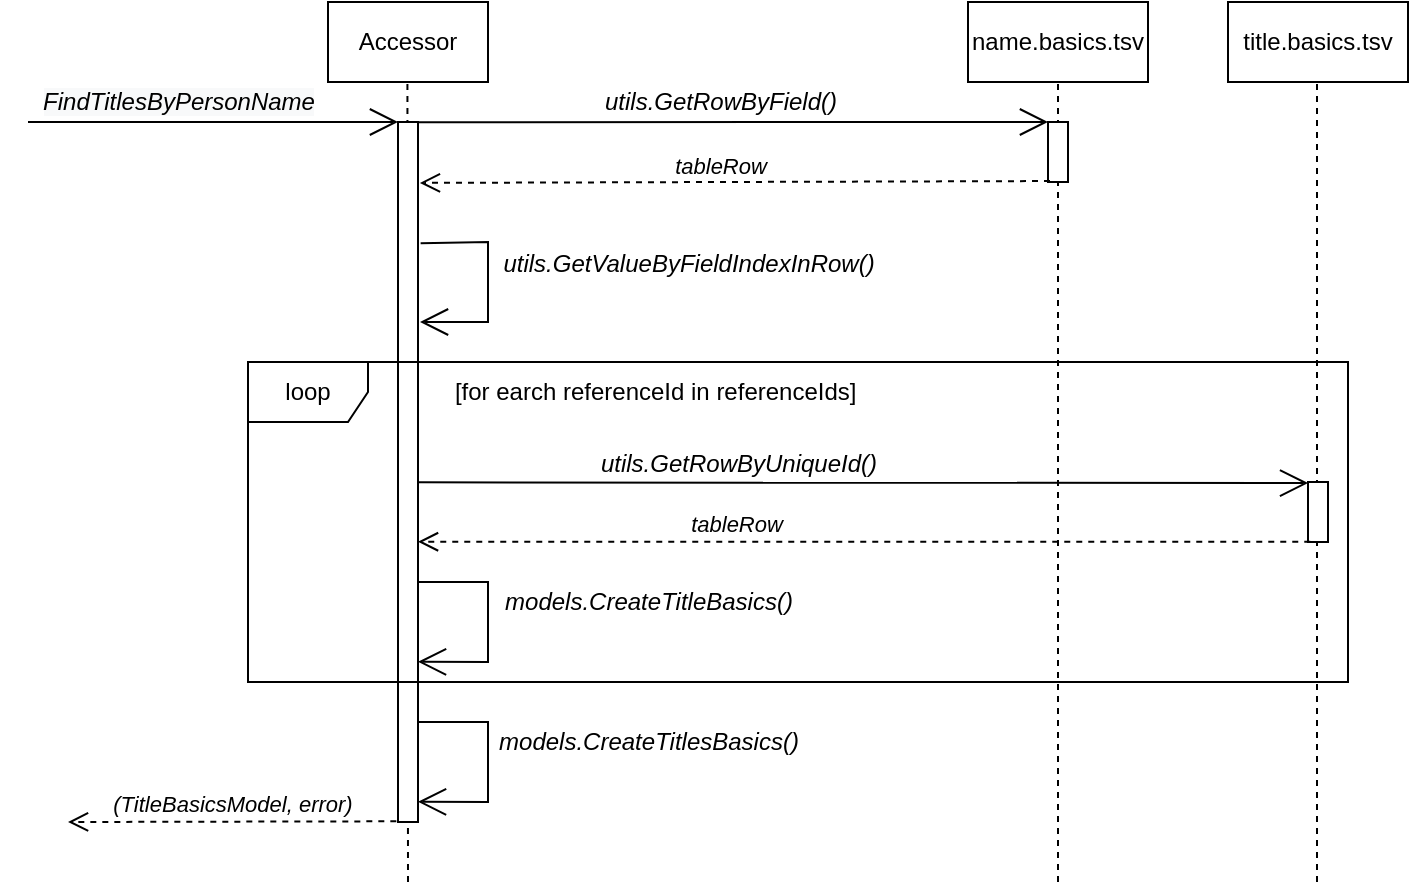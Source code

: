 <mxfile version="20.5.3" type="device"><diagram id="uNT4ILK1dZOWFmPcDDtw" name="Page-1"><mxGraphModel dx="-924" dy="313" grid="1" gridSize="10" guides="1" tooltips="1" connect="1" arrows="1" fold="1" page="1" pageScale="1" pageWidth="827" pageHeight="1169" math="0" shadow="0"><root><mxCell id="0"/><mxCell id="1" parent="0"/><mxCell id="l7aoYSIe-ksm7_a5B1bi-49" value="" style="endArrow=none;dashed=1;html=1;rounded=0;" edge="1" parent="1" target="l7aoYSIe-ksm7_a5B1bi-31"><mxGeometry width="50" height="50" relative="1" as="geometry"><mxPoint x="2185" y="450" as="sourcePoint"/><mxPoint x="2230" y="420" as="targetPoint"/></mxGeometry></mxCell><mxCell id="l7aoYSIe-ksm7_a5B1bi-50" value="" style="endArrow=none;dashed=1;html=1;rounded=0;" edge="1" parent="1"><mxGeometry width="50" height="50" relative="1" as="geometry"><mxPoint x="2314.5" y="450" as="sourcePoint"/><mxPoint x="2314.5" y="50" as="targetPoint"/></mxGeometry></mxCell><mxCell id="l7aoYSIe-ksm7_a5B1bi-25" value="Accessor" style="rounded=0;whiteSpace=wrap;html=1;" vertex="1" parent="1"><mxGeometry x="1820" y="10" width="80" height="40" as="geometry"/></mxCell><mxCell id="l7aoYSIe-ksm7_a5B1bi-26" value="" style="endArrow=none;dashed=1;html=1;rounded=0;startArrow=none;" edge="1" parent="1"><mxGeometry width="50" height="50" relative="1" as="geometry"><mxPoint x="1860" y="450" as="sourcePoint"/><mxPoint x="1859.71" y="50" as="targetPoint"/></mxGeometry></mxCell><mxCell id="l7aoYSIe-ksm7_a5B1bi-27" value="" style="html=1;points=[];perimeter=orthogonalPerimeter;" vertex="1" parent="1"><mxGeometry x="1855" y="70" width="10" height="350" as="geometry"/></mxCell><mxCell id="l7aoYSIe-ksm7_a5B1bi-28" value="&lt;i&gt;(TitleBasicsModel, error)&lt;/i&gt;" style="html=1;verticalAlign=bottom;endArrow=open;dashed=1;endSize=8;rounded=0;exitX=-0.084;exitY=0.999;exitDx=0;exitDy=0;exitPerimeter=0;" edge="1" parent="1" source="l7aoYSIe-ksm7_a5B1bi-27"><mxGeometry relative="1" as="geometry"><mxPoint x="1850" y="270" as="sourcePoint"/><mxPoint x="1690" y="420" as="targetPoint"/><Array as="points"/></mxGeometry></mxCell><mxCell id="l7aoYSIe-ksm7_a5B1bi-29" value="" style="endArrow=open;endFill=1;endSize=12;html=1;rounded=0;" edge="1" parent="1"><mxGeometry width="160" relative="1" as="geometry"><mxPoint x="1670" y="70" as="sourcePoint"/><mxPoint x="1855" y="70" as="targetPoint"/></mxGeometry></mxCell><mxCell id="l7aoYSIe-ksm7_a5B1bi-30" value="&lt;span style=&quot;font-size: 12px; text-align: left; background-color: rgb(248, 249, 250);&quot;&gt;&lt;i&gt;FindTitlesByPersonName&lt;/i&gt;&lt;/span&gt;" style="edgeLabel;html=1;align=center;verticalAlign=middle;resizable=0;points=[];" vertex="1" connectable="0" parent="l7aoYSIe-ksm7_a5B1bi-29"><mxGeometry x="-0.197" relative="1" as="geometry"><mxPoint y="-10" as="offset"/></mxGeometry></mxCell><mxCell id="l7aoYSIe-ksm7_a5B1bi-31" value="name.basics.tsv" style="rounded=0;whiteSpace=wrap;html=1;" vertex="1" parent="1"><mxGeometry x="2140" y="10" width="90" height="40" as="geometry"/></mxCell><mxCell id="l7aoYSIe-ksm7_a5B1bi-32" value="title.basics.tsv" style="rounded=0;whiteSpace=wrap;html=1;" vertex="1" parent="1"><mxGeometry x="2270" y="10" width="90" height="40" as="geometry"/></mxCell><mxCell id="l7aoYSIe-ksm7_a5B1bi-33" value="" style="html=1;points=[];perimeter=orthogonalPerimeter;" vertex="1" parent="1"><mxGeometry x="2310" y="250" width="10" height="30" as="geometry"/></mxCell><mxCell id="l7aoYSIe-ksm7_a5B1bi-34" value="" style="html=1;points=[];perimeter=orthogonalPerimeter;" vertex="1" parent="1"><mxGeometry x="2180" y="70" width="10" height="30" as="geometry"/></mxCell><mxCell id="l7aoYSIe-ksm7_a5B1bi-35" value="" style="endArrow=open;endFill=1;endSize=12;html=1;rounded=0;exitX=1.036;exitY=0.008;exitDx=0;exitDy=0;exitPerimeter=0;" edge="1" parent="1"><mxGeometry width="160" relative="1" as="geometry"><mxPoint x="1865" y="70.078" as="sourcePoint"/><mxPoint x="2180" y="70" as="targetPoint"/><Array as="points"/></mxGeometry></mxCell><mxCell id="l7aoYSIe-ksm7_a5B1bi-36" value="&lt;i style=&quot;font-size: 12px; text-align: left;&quot;&gt;utils.GetRowByField()&lt;/i&gt;" style="edgeLabel;html=1;align=center;verticalAlign=middle;resizable=0;points=[];" vertex="1" connectable="0" parent="l7aoYSIe-ksm7_a5B1bi-35"><mxGeometry x="-0.197" relative="1" as="geometry"><mxPoint x="24" y="-10" as="offset"/></mxGeometry></mxCell><mxCell id="l7aoYSIe-ksm7_a5B1bi-37" value="&lt;i&gt;tableRow&lt;/i&gt;" style="html=1;verticalAlign=bottom;endArrow=open;dashed=1;endSize=8;rounded=0;entryX=1.095;entryY=0.087;entryDx=0;entryDy=0;entryPerimeter=0;exitX=0.1;exitY=0.984;exitDx=0;exitDy=0;exitPerimeter=0;" edge="1" parent="1" source="l7aoYSIe-ksm7_a5B1bi-34" target="l7aoYSIe-ksm7_a5B1bi-27"><mxGeometry x="0.046" y="1" relative="1" as="geometry"><mxPoint x="2160" y="104" as="sourcePoint"/><mxPoint x="1865.53" y="104.098" as="targetPoint"/><Array as="points"/><mxPoint as="offset"/></mxGeometry></mxCell><mxCell id="l7aoYSIe-ksm7_a5B1bi-38" value="" style="endArrow=open;endFill=1;endSize=12;html=1;rounded=0;exitX=1.081;exitY=0.077;exitDx=0;exitDy=0;exitPerimeter=0;" edge="1" parent="1"><mxGeometry width="160" relative="1" as="geometry"><mxPoint x="1866.31" y="130.672" as="sourcePoint"/><mxPoint x="1866" y="170" as="targetPoint"/><Array as="points"><mxPoint x="1900" y="130"/><mxPoint x="1900" y="170"/></Array></mxGeometry></mxCell><mxCell id="l7aoYSIe-ksm7_a5B1bi-39" value="&lt;i style=&quot;font-size: 12px; text-align: left;&quot;&gt;utils.GetValueByFieldIndexInRow()&lt;/i&gt;" style="edgeLabel;html=1;align=center;verticalAlign=middle;resizable=0;points=[];" vertex="1" connectable="0" parent="l7aoYSIe-ksm7_a5B1bi-38"><mxGeometry x="-0.197" relative="1" as="geometry"><mxPoint x="100" y="1" as="offset"/></mxGeometry></mxCell><mxCell id="l7aoYSIe-ksm7_a5B1bi-40" value="loop" style="shape=umlFrame;whiteSpace=wrap;html=1;" vertex="1" parent="1"><mxGeometry x="1780" y="190" width="550" height="160" as="geometry"/></mxCell><mxCell id="l7aoYSIe-ksm7_a5B1bi-41" value="" style="endArrow=open;endFill=1;endSize=12;html=1;rounded=0;entryX=1;entryY=0.798;entryDx=0;entryDy=0;entryPerimeter=0;" edge="1" parent="1"><mxGeometry width="160" relative="1" as="geometry"><mxPoint x="1865" y="300" as="sourcePoint"/><mxPoint x="1865" y="339.9" as="targetPoint"/><Array as="points"><mxPoint x="1900" y="300"/><mxPoint x="1900" y="340"/></Array></mxGeometry></mxCell><mxCell id="l7aoYSIe-ksm7_a5B1bi-42" value="&lt;i style=&quot;font-size: 12px; text-align: left;&quot;&gt;models.CreateTitleBasics()&lt;/i&gt;" style="edgeLabel;html=1;align=center;verticalAlign=middle;resizable=0;points=[];" vertex="1" connectable="0" parent="l7aoYSIe-ksm7_a5B1bi-41"><mxGeometry x="-0.197" relative="1" as="geometry"><mxPoint x="80" y="1" as="offset"/></mxGeometry></mxCell><mxCell id="l7aoYSIe-ksm7_a5B1bi-43" value="[for earch referenceId in referenceIds]&amp;nbsp;" style="text;html=1;align=center;verticalAlign=middle;resizable=0;points=[];autosize=1;strokeColor=none;fillColor=none;" vertex="1" parent="1"><mxGeometry x="1870" y="190" width="230" height="30" as="geometry"/></mxCell><mxCell id="l7aoYSIe-ksm7_a5B1bi-44" value="" style="endArrow=open;endFill=1;endSize=12;html=1;rounded=0;exitX=0.993;exitY=0.514;exitDx=0;exitDy=0;exitPerimeter=0;entryX=0.007;entryY=0.018;entryDx=0;entryDy=0;entryPerimeter=0;" edge="1" parent="1" target="l7aoYSIe-ksm7_a5B1bi-33"><mxGeometry width="160" relative="1" as="geometry"><mxPoint x="1864.93" y="250.18" as="sourcePoint"/><mxPoint x="2300" y="250" as="targetPoint"/><Array as="points"/></mxGeometry></mxCell><mxCell id="l7aoYSIe-ksm7_a5B1bi-45" value="&lt;i style=&quot;font-size: 12px; text-align: left;&quot;&gt;utils.GetRowByUniqueId()&lt;/i&gt;" style="edgeLabel;html=1;align=center;verticalAlign=middle;resizable=0;points=[];" vertex="1" connectable="0" parent="l7aoYSIe-ksm7_a5B1bi-44"><mxGeometry x="-0.197" relative="1" as="geometry"><mxPoint x="-19" y="-10" as="offset"/></mxGeometry></mxCell><mxCell id="l7aoYSIe-ksm7_a5B1bi-46" value="&lt;i&gt;tableRow&lt;/i&gt;" style="html=1;verticalAlign=bottom;endArrow=open;dashed=1;endSize=8;rounded=0;entryX=1.063;entryY=1;entryDx=0;entryDy=0;entryPerimeter=0;exitX=0.113;exitY=0.996;exitDx=0;exitDy=0;exitPerimeter=0;" edge="1" parent="1" source="l7aoYSIe-ksm7_a5B1bi-33"><mxGeometry x="0.287" relative="1" as="geometry"><mxPoint x="2300" y="280" as="sourcePoint"/><mxPoint x="1865" y="279.88" as="targetPoint"/><Array as="points"><mxPoint x="1969.37" y="279.88"/></Array><mxPoint as="offset"/></mxGeometry></mxCell><mxCell id="l7aoYSIe-ksm7_a5B1bi-47" value="" style="endArrow=open;endFill=1;endSize=12;html=1;rounded=0;entryX=1;entryY=0.798;entryDx=0;entryDy=0;entryPerimeter=0;" edge="1" parent="1"><mxGeometry width="160" relative="1" as="geometry"><mxPoint x="1865" y="370" as="sourcePoint"/><mxPoint x="1865" y="409.9" as="targetPoint"/><Array as="points"><mxPoint x="1900" y="370"/><mxPoint x="1900" y="410"/></Array></mxGeometry></mxCell><mxCell id="l7aoYSIe-ksm7_a5B1bi-48" value="&lt;i style=&quot;font-size: 12px; text-align: left;&quot;&gt;models.CreateTitlesBasics()&lt;/i&gt;" style="edgeLabel;html=1;align=center;verticalAlign=middle;resizable=0;points=[];" vertex="1" connectable="0" parent="l7aoYSIe-ksm7_a5B1bi-47"><mxGeometry x="-0.197" relative="1" as="geometry"><mxPoint x="80" y="1" as="offset"/></mxGeometry></mxCell></root></mxGraphModel></diagram></mxfile>